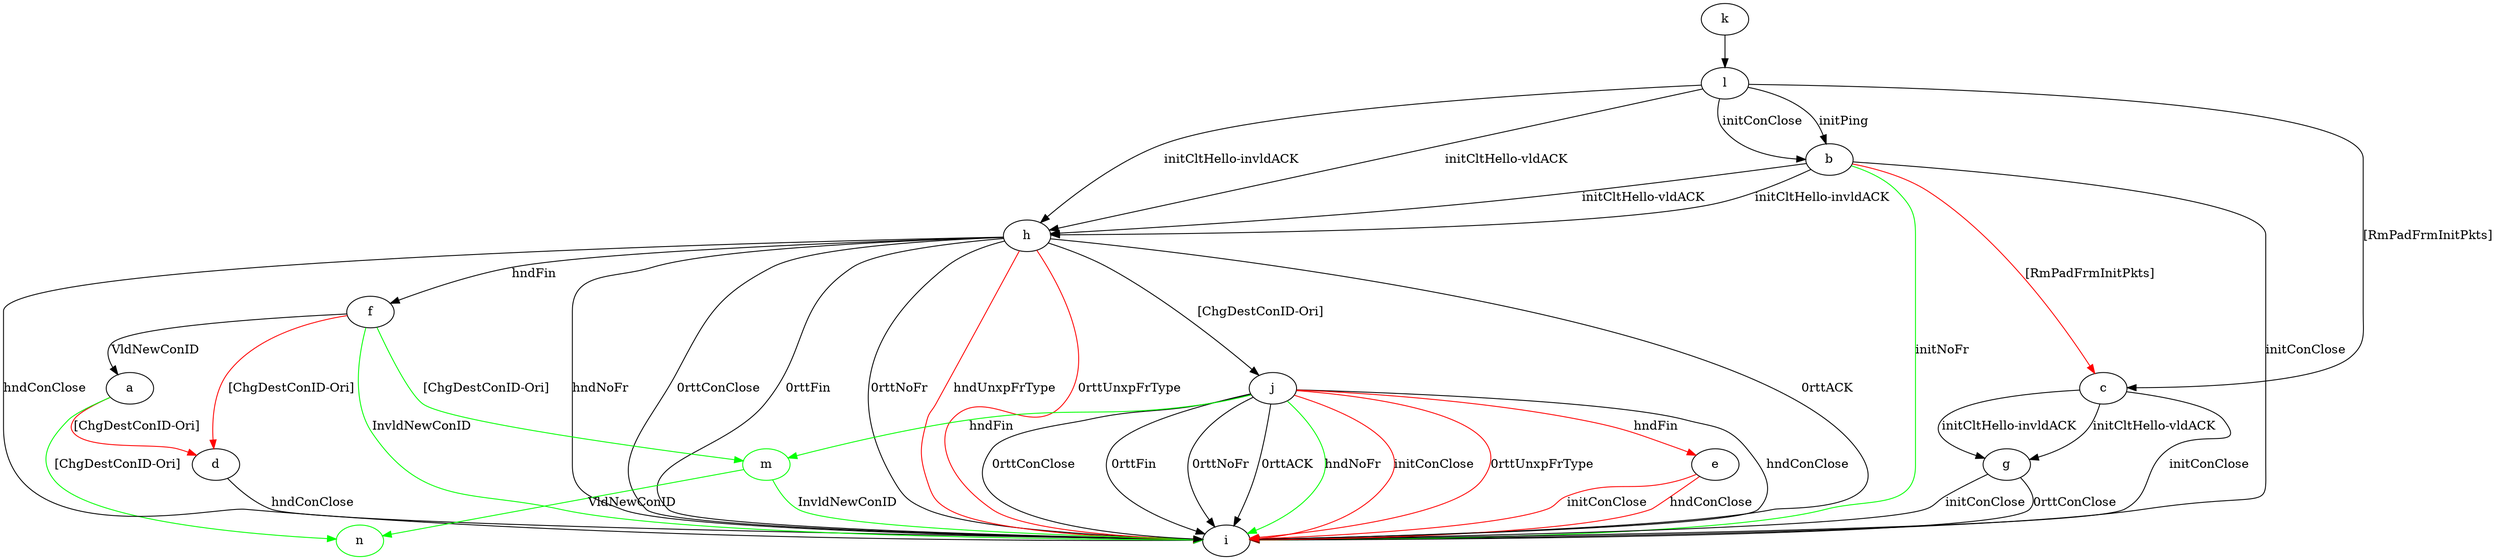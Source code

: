 digraph "" {
	a -> d	[key=0,
		color=red,
		label="[ChgDestConID-Ori] "];
	n	[color=green];
	a -> n	[key=0,
		color=green,
		label="[ChgDestConID-Ori] "];
	b -> c	[key=0,
		color=red,
		label="[RmPadFrmInitPkts] "];
	b -> h	[key=0,
		label="initCltHello-vldACK "];
	b -> h	[key=1,
		label="initCltHello-invldACK "];
	b -> i	[key=0,
		label="initConClose "];
	b -> i	[key=1,
		color=green,
		label="initNoFr "];
	c -> g	[key=0,
		label="initCltHello-vldACK "];
	c -> g	[key=1,
		label="initCltHello-invldACK "];
	c -> i	[key=0,
		label="initConClose "];
	d -> i	[key=0,
		label="hndConClose "];
	e -> i	[key=0,
		color=red,
		label="initConClose "];
	e -> i	[key=1,
		color=red,
		label="hndConClose "];
	f -> a	[key=0,
		label="VldNewConID "];
	f -> d	[key=0,
		color=red,
		label="[ChgDestConID-Ori] "];
	f -> i	[key=0,
		color=green,
		label="InvldNewConID "];
	m	[color=green];
	f -> m	[key=0,
		color=green,
		label="[ChgDestConID-Ori] "];
	g -> i	[key=0,
		label="initConClose "];
	g -> i	[key=1,
		label="0rttConClose "];
	h -> f	[key=0,
		label="hndFin "];
	h -> i	[key=0,
		label="hndConClose "];
	h -> i	[key=1,
		label="hndNoFr "];
	h -> i	[key=2,
		label="0rttConClose "];
	h -> i	[key=3,
		label="0rttFin "];
	h -> i	[key=4,
		label="0rttNoFr "];
	h -> i	[key=5,
		label="0rttACK "];
	h -> i	[key=6,
		color=red,
		label="hndUnxpFrType "];
	h -> i	[key=7,
		color=red,
		label="0rttUnxpFrType "];
	h -> j	[key=0,
		label="[ChgDestConID-Ori] "];
	j -> e	[key=0,
		color=red,
		label="hndFin "];
	j -> i	[key=0,
		label="hndConClose "];
	j -> i	[key=1,
		label="0rttConClose "];
	j -> i	[key=2,
		label="0rttFin "];
	j -> i	[key=3,
		label="0rttNoFr "];
	j -> i	[key=4,
		label="0rttACK "];
	j -> i	[key=5,
		color=green,
		label="hndNoFr "];
	j -> i	[key=6,
		color=red,
		label="initConClose "];
	j -> i	[key=7,
		color=red,
		label="0rttUnxpFrType "];
	j -> m	[key=0,
		color=green,
		label="hndFin "];
	k -> l	[key=0];
	l -> b	[key=0,
		label="initPing "];
	l -> b	[key=1,
		label="initConClose "];
	l -> c	[key=0,
		label="[RmPadFrmInitPkts] "];
	l -> h	[key=0,
		label="initCltHello-vldACK "];
	l -> h	[key=1,
		label="initCltHello-invldACK "];
	m -> i	[key=0,
		color=green,
		label="InvldNewConID "];
	m -> n	[key=0,
		color=green,
		label="VldNewConID "];
}
